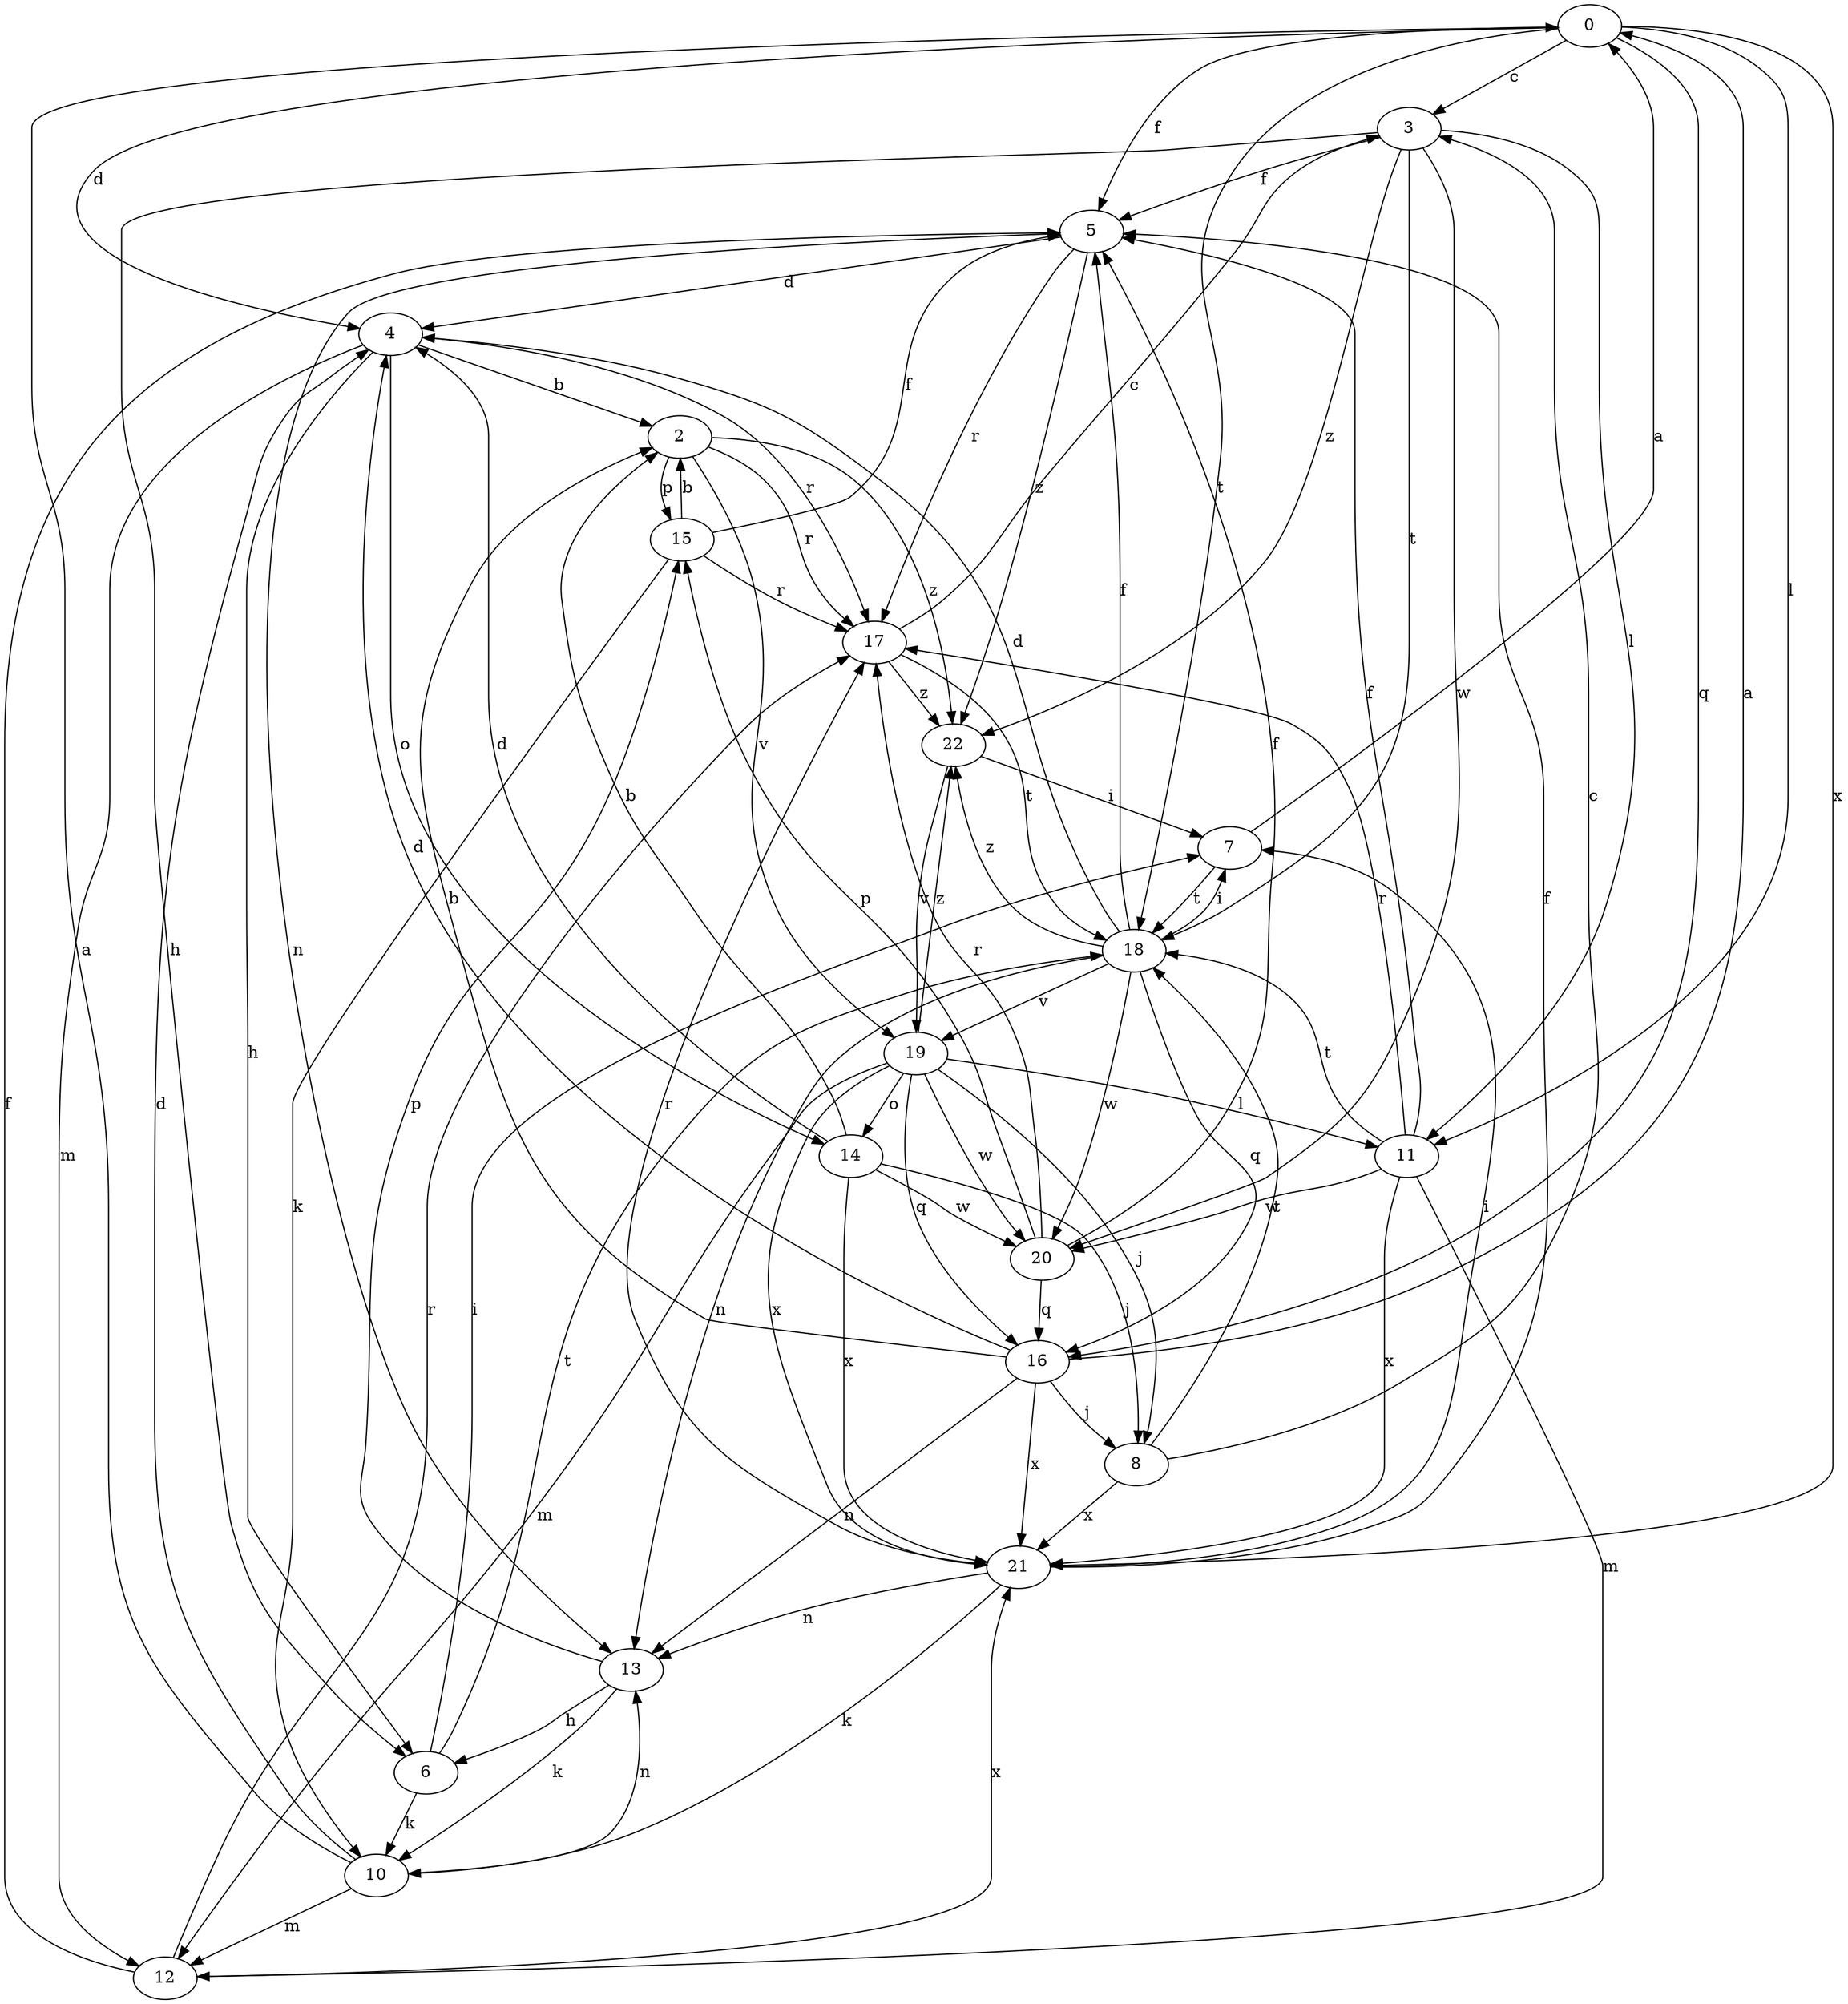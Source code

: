 strict digraph  {
0;
2;
3;
4;
5;
6;
7;
8;
10;
11;
12;
13;
14;
15;
16;
17;
18;
19;
20;
21;
22;
0 -> 3  [label=c];
0 -> 4  [label=d];
0 -> 5  [label=f];
0 -> 11  [label=l];
0 -> 16  [label=q];
0 -> 18  [label=t];
0 -> 21  [label=x];
2 -> 15  [label=p];
2 -> 17  [label=r];
2 -> 19  [label=v];
2 -> 22  [label=z];
3 -> 5  [label=f];
3 -> 6  [label=h];
3 -> 11  [label=l];
3 -> 18  [label=t];
3 -> 20  [label=w];
3 -> 22  [label=z];
4 -> 2  [label=b];
4 -> 6  [label=h];
4 -> 12  [label=m];
4 -> 14  [label=o];
4 -> 17  [label=r];
5 -> 4  [label=d];
5 -> 13  [label=n];
5 -> 17  [label=r];
5 -> 22  [label=z];
6 -> 7  [label=i];
6 -> 10  [label=k];
6 -> 18  [label=t];
7 -> 0  [label=a];
7 -> 18  [label=t];
8 -> 3  [label=c];
8 -> 18  [label=t];
8 -> 21  [label=x];
10 -> 0  [label=a];
10 -> 4  [label=d];
10 -> 12  [label=m];
10 -> 13  [label=n];
11 -> 5  [label=f];
11 -> 12  [label=m];
11 -> 17  [label=r];
11 -> 18  [label=t];
11 -> 20  [label=w];
11 -> 21  [label=x];
12 -> 5  [label=f];
12 -> 17  [label=r];
12 -> 21  [label=x];
13 -> 6  [label=h];
13 -> 10  [label=k];
13 -> 15  [label=p];
14 -> 2  [label=b];
14 -> 4  [label=d];
14 -> 8  [label=j];
14 -> 20  [label=w];
14 -> 21  [label=x];
15 -> 2  [label=b];
15 -> 5  [label=f];
15 -> 10  [label=k];
15 -> 17  [label=r];
16 -> 0  [label=a];
16 -> 2  [label=b];
16 -> 4  [label=d];
16 -> 8  [label=j];
16 -> 13  [label=n];
16 -> 21  [label=x];
17 -> 3  [label=c];
17 -> 18  [label=t];
17 -> 22  [label=z];
18 -> 4  [label=d];
18 -> 5  [label=f];
18 -> 7  [label=i];
18 -> 13  [label=n];
18 -> 16  [label=q];
18 -> 19  [label=v];
18 -> 20  [label=w];
18 -> 22  [label=z];
19 -> 8  [label=j];
19 -> 11  [label=l];
19 -> 12  [label=m];
19 -> 14  [label=o];
19 -> 16  [label=q];
19 -> 20  [label=w];
19 -> 21  [label=x];
19 -> 22  [label=z];
20 -> 5  [label=f];
20 -> 15  [label=p];
20 -> 16  [label=q];
20 -> 17  [label=r];
21 -> 5  [label=f];
21 -> 7  [label=i];
21 -> 10  [label=k];
21 -> 13  [label=n];
21 -> 17  [label=r];
22 -> 7  [label=i];
22 -> 19  [label=v];
}
